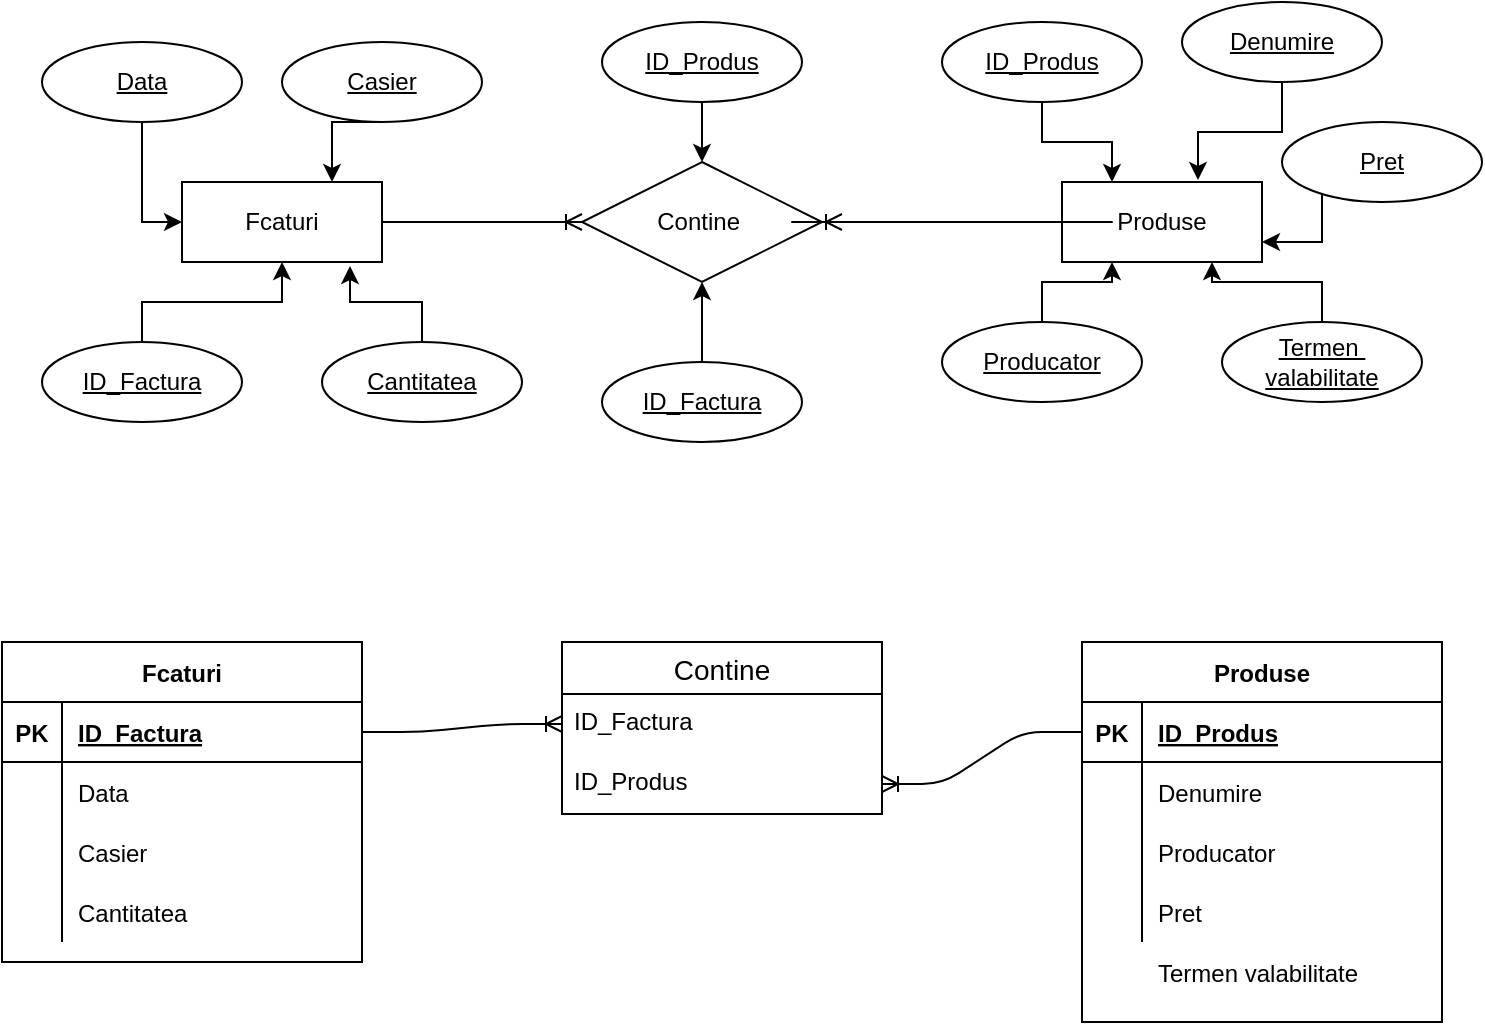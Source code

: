 <mxfile version="14.4.9" type="device"><diagram id="YcZYzuOw1gJ9gsw1uH42" name="Page-1"><mxGraphModel dx="1422" dy="788" grid="1" gridSize="10" guides="1" tooltips="1" connect="1" arrows="1" fold="1" page="1" pageScale="1" pageWidth="827" pageHeight="1169" math="0" shadow="0"><root><mxCell id="0"/><mxCell id="1" parent="0"/><mxCell id="9TQF_Zt7TUvOylDAK65U-2" value="Fcaturi" style="whiteSpace=wrap;html=1;align=center;" parent="1" vertex="1"><mxGeometry x="160" y="240" width="100" height="40" as="geometry"/></mxCell><mxCell id="9TQF_Zt7TUvOylDAK65U-3" value="Produse" style="whiteSpace=wrap;html=1;align=center;" parent="1" vertex="1"><mxGeometry x="600" y="240" width="100" height="40" as="geometry"/></mxCell><mxCell id="9TQF_Zt7TUvOylDAK65U-4" value="Contine&amp;nbsp;" style="shape=rhombus;perimeter=rhombusPerimeter;whiteSpace=wrap;html=1;align=center;" parent="1" vertex="1"><mxGeometry x="360" y="230" width="120" height="60" as="geometry"/></mxCell><mxCell id="9TQF_Zt7TUvOylDAK65U-5" value="" style="edgeStyle=entityRelationEdgeStyle;fontSize=12;html=1;endArrow=ERoneToMany;" parent="1" source="9TQF_Zt7TUvOylDAK65U-2" edge="1"><mxGeometry width="100" height="100" relative="1" as="geometry"><mxPoint x="260" y="360" as="sourcePoint"/><mxPoint x="360" y="260" as="targetPoint"/></mxGeometry></mxCell><mxCell id="9TQF_Zt7TUvOylDAK65U-14" style="edgeStyle=orthogonalEdgeStyle;rounded=0;orthogonalLoop=1;jettySize=auto;html=1;entryX=0;entryY=0.5;entryDx=0;entryDy=0;" parent="1" source="9TQF_Zt7TUvOylDAK65U-10" target="9TQF_Zt7TUvOylDAK65U-2" edge="1"><mxGeometry relative="1" as="geometry"/></mxCell><mxCell id="9TQF_Zt7TUvOylDAK65U-10" value="Data" style="ellipse;whiteSpace=wrap;html=1;align=center;fontStyle=4;" parent="1" vertex="1"><mxGeometry x="90" y="170" width="100" height="40" as="geometry"/></mxCell><mxCell id="9TQF_Zt7TUvOylDAK65U-13" style="edgeStyle=orthogonalEdgeStyle;rounded=0;orthogonalLoop=1;jettySize=auto;html=1;exitX=0.5;exitY=1;exitDx=0;exitDy=0;entryX=0.75;entryY=0;entryDx=0;entryDy=0;" parent="1" source="9TQF_Zt7TUvOylDAK65U-11" target="9TQF_Zt7TUvOylDAK65U-2" edge="1"><mxGeometry relative="1" as="geometry"/></mxCell><mxCell id="9TQF_Zt7TUvOylDAK65U-11" value="Casier" style="ellipse;whiteSpace=wrap;html=1;align=center;fontStyle=4;" parent="1" vertex="1"><mxGeometry x="210" y="170" width="100" height="40" as="geometry"/></mxCell><mxCell id="9TQF_Zt7TUvOylDAK65U-15" style="edgeStyle=orthogonalEdgeStyle;rounded=0;orthogonalLoop=1;jettySize=auto;html=1;exitX=0.5;exitY=0;exitDx=0;exitDy=0;entryX=0.5;entryY=1;entryDx=0;entryDy=0;" parent="1" source="9TQF_Zt7TUvOylDAK65U-12" target="9TQF_Zt7TUvOylDAK65U-2" edge="1"><mxGeometry relative="1" as="geometry"/></mxCell><mxCell id="9TQF_Zt7TUvOylDAK65U-12" value="ID_Factura" style="ellipse;whiteSpace=wrap;html=1;align=center;fontStyle=4;" parent="1" vertex="1"><mxGeometry x="90" y="320" width="100" height="40" as="geometry"/></mxCell><mxCell id="9TQF_Zt7TUvOylDAK65U-24" style="edgeStyle=orthogonalEdgeStyle;rounded=0;orthogonalLoop=1;jettySize=auto;html=1;entryX=0.25;entryY=0;entryDx=0;entryDy=0;" parent="1" source="9TQF_Zt7TUvOylDAK65U-16" target="9TQF_Zt7TUvOylDAK65U-3" edge="1"><mxGeometry relative="1" as="geometry"/></mxCell><mxCell id="9TQF_Zt7TUvOylDAK65U-16" value="ID_Produs" style="ellipse;whiteSpace=wrap;html=1;align=center;fontStyle=4;" parent="1" vertex="1"><mxGeometry x="540" y="160" width="100" height="40" as="geometry"/></mxCell><mxCell id="9TQF_Zt7TUvOylDAK65U-23" style="edgeStyle=orthogonalEdgeStyle;rounded=0;orthogonalLoop=1;jettySize=auto;html=1;entryX=0.68;entryY=-0.025;entryDx=0;entryDy=0;entryPerimeter=0;" parent="1" source="9TQF_Zt7TUvOylDAK65U-17" target="9TQF_Zt7TUvOylDAK65U-3" edge="1"><mxGeometry relative="1" as="geometry"/></mxCell><mxCell id="9TQF_Zt7TUvOylDAK65U-17" value="Denumire" style="ellipse;whiteSpace=wrap;html=1;align=center;fontStyle=4;" parent="1" vertex="1"><mxGeometry x="660" y="150" width="100" height="40" as="geometry"/></mxCell><mxCell id="9TQF_Zt7TUvOylDAK65U-25" style="edgeStyle=orthogonalEdgeStyle;rounded=0;orthogonalLoop=1;jettySize=auto;html=1;entryX=1;entryY=0.75;entryDx=0;entryDy=0;" parent="1" source="9TQF_Zt7TUvOylDAK65U-19" target="9TQF_Zt7TUvOylDAK65U-3" edge="1"><mxGeometry relative="1" as="geometry"><Array as="points"><mxPoint x="730" y="270"/></Array></mxGeometry></mxCell><mxCell id="9TQF_Zt7TUvOylDAK65U-19" value="Pret" style="ellipse;whiteSpace=wrap;html=1;align=center;fontStyle=4;" parent="1" vertex="1"><mxGeometry x="710" y="210" width="100" height="40" as="geometry"/></mxCell><mxCell id="9TQF_Zt7TUvOylDAK65U-27" style="edgeStyle=orthogonalEdgeStyle;rounded=0;orthogonalLoop=1;jettySize=auto;html=1;entryX=0.75;entryY=1;entryDx=0;entryDy=0;" parent="1" source="9TQF_Zt7TUvOylDAK65U-20" target="9TQF_Zt7TUvOylDAK65U-3" edge="1"><mxGeometry relative="1" as="geometry"/></mxCell><mxCell id="9TQF_Zt7TUvOylDAK65U-20" value="Termen&amp;nbsp; valabilitate" style="ellipse;whiteSpace=wrap;html=1;align=center;fontStyle=4;" parent="1" vertex="1"><mxGeometry x="680" y="310" width="100" height="40" as="geometry"/></mxCell><mxCell id="9TQF_Zt7TUvOylDAK65U-26" style="edgeStyle=orthogonalEdgeStyle;rounded=0;orthogonalLoop=1;jettySize=auto;html=1;exitX=0.5;exitY=0;exitDx=0;exitDy=0;entryX=0.25;entryY=1;entryDx=0;entryDy=0;" parent="1" source="9TQF_Zt7TUvOylDAK65U-21" target="9TQF_Zt7TUvOylDAK65U-3" edge="1"><mxGeometry relative="1" as="geometry"><mxPoint x="630" y="290" as="targetPoint"/></mxGeometry></mxCell><mxCell id="9TQF_Zt7TUvOylDAK65U-21" value="Producator" style="ellipse;whiteSpace=wrap;html=1;align=center;fontStyle=4;" parent="1" vertex="1"><mxGeometry x="540" y="310" width="100" height="40" as="geometry"/></mxCell><mxCell id="9TQF_Zt7TUvOylDAK65U-30" value="" style="edgeStyle=orthogonalEdgeStyle;rounded=0;orthogonalLoop=1;jettySize=auto;html=1;" parent="1" source="9TQF_Zt7TUvOylDAK65U-28" target="9TQF_Zt7TUvOylDAK65U-4" edge="1"><mxGeometry relative="1" as="geometry"/></mxCell><mxCell id="9TQF_Zt7TUvOylDAK65U-28" value="ID_Produs" style="ellipse;whiteSpace=wrap;html=1;align=center;fontStyle=4;" parent="1" vertex="1"><mxGeometry x="370" y="160" width="100" height="40" as="geometry"/></mxCell><mxCell id="9TQF_Zt7TUvOylDAK65U-31" value="" style="edgeStyle=orthogonalEdgeStyle;rounded=0;orthogonalLoop=1;jettySize=auto;html=1;" parent="1" source="9TQF_Zt7TUvOylDAK65U-29" target="9TQF_Zt7TUvOylDAK65U-4" edge="1"><mxGeometry relative="1" as="geometry"/></mxCell><mxCell id="9TQF_Zt7TUvOylDAK65U-29" value="ID_Factura" style="ellipse;whiteSpace=wrap;html=1;align=center;fontStyle=4;" parent="1" vertex="1"><mxGeometry x="370" y="330" width="100" height="40" as="geometry"/></mxCell><mxCell id="9TQF_Zt7TUvOylDAK65U-33" value="" style="edgeStyle=orthogonalEdgeStyle;rounded=0;orthogonalLoop=1;jettySize=auto;html=1;entryX=0.84;entryY=1.05;entryDx=0;entryDy=0;entryPerimeter=0;" parent="1" source="9TQF_Zt7TUvOylDAK65U-32" target="9TQF_Zt7TUvOylDAK65U-2" edge="1"><mxGeometry relative="1" as="geometry"/></mxCell><mxCell id="9TQF_Zt7TUvOylDAK65U-32" value="Cantitatea" style="ellipse;whiteSpace=wrap;html=1;align=center;fontStyle=4;" parent="1" vertex="1"><mxGeometry x="230" y="320" width="100" height="40" as="geometry"/></mxCell><mxCell id="9TQF_Zt7TUvOylDAK65U-34" value="Fcaturi" style="shape=table;startSize=30;container=1;collapsible=1;childLayout=tableLayout;fixedRows=1;rowLines=0;fontStyle=1;align=center;resizeLast=1;" parent="1" vertex="1"><mxGeometry x="70" y="470" width="180" height="160" as="geometry"/></mxCell><mxCell id="9TQF_Zt7TUvOylDAK65U-35" value="" style="shape=partialRectangle;collapsible=0;dropTarget=0;pointerEvents=0;fillColor=none;top=0;left=0;bottom=1;right=0;points=[[0,0.5],[1,0.5]];portConstraint=eastwest;" parent="9TQF_Zt7TUvOylDAK65U-34" vertex="1"><mxGeometry y="30" width="180" height="30" as="geometry"/></mxCell><mxCell id="9TQF_Zt7TUvOylDAK65U-36" value="PK" style="shape=partialRectangle;connectable=0;fillColor=none;top=0;left=0;bottom=0;right=0;fontStyle=1;overflow=hidden;" parent="9TQF_Zt7TUvOylDAK65U-35" vertex="1"><mxGeometry width="30" height="30" as="geometry"/></mxCell><mxCell id="9TQF_Zt7TUvOylDAK65U-37" value="ID_Factura" style="shape=partialRectangle;connectable=0;fillColor=none;top=0;left=0;bottom=0;right=0;align=left;spacingLeft=6;fontStyle=5;overflow=hidden;" parent="9TQF_Zt7TUvOylDAK65U-35" vertex="1"><mxGeometry x="30" width="150" height="30" as="geometry"/></mxCell><mxCell id="9TQF_Zt7TUvOylDAK65U-38" value="" style="shape=partialRectangle;collapsible=0;dropTarget=0;pointerEvents=0;fillColor=none;top=0;left=0;bottom=0;right=0;points=[[0,0.5],[1,0.5]];portConstraint=eastwest;" parent="9TQF_Zt7TUvOylDAK65U-34" vertex="1"><mxGeometry y="60" width="180" height="30" as="geometry"/></mxCell><mxCell id="9TQF_Zt7TUvOylDAK65U-39" value="" style="shape=partialRectangle;connectable=0;fillColor=none;top=0;left=0;bottom=0;right=0;editable=1;overflow=hidden;" parent="9TQF_Zt7TUvOylDAK65U-38" vertex="1"><mxGeometry width="30" height="30" as="geometry"/></mxCell><mxCell id="9TQF_Zt7TUvOylDAK65U-40" value="Data" style="shape=partialRectangle;connectable=0;fillColor=none;top=0;left=0;bottom=0;right=0;align=left;spacingLeft=6;overflow=hidden;" parent="9TQF_Zt7TUvOylDAK65U-38" vertex="1"><mxGeometry x="30" width="150" height="30" as="geometry"/></mxCell><mxCell id="9TQF_Zt7TUvOylDAK65U-41" value="" style="shape=partialRectangle;collapsible=0;dropTarget=0;pointerEvents=0;fillColor=none;top=0;left=0;bottom=0;right=0;points=[[0,0.5],[1,0.5]];portConstraint=eastwest;" parent="9TQF_Zt7TUvOylDAK65U-34" vertex="1"><mxGeometry y="90" width="180" height="30" as="geometry"/></mxCell><mxCell id="9TQF_Zt7TUvOylDAK65U-42" value="" style="shape=partialRectangle;connectable=0;fillColor=none;top=0;left=0;bottom=0;right=0;editable=1;overflow=hidden;" parent="9TQF_Zt7TUvOylDAK65U-41" vertex="1"><mxGeometry width="30" height="30" as="geometry"/></mxCell><mxCell id="9TQF_Zt7TUvOylDAK65U-43" value="Casier" style="shape=partialRectangle;connectable=0;fillColor=none;top=0;left=0;bottom=0;right=0;align=left;spacingLeft=6;overflow=hidden;" parent="9TQF_Zt7TUvOylDAK65U-41" vertex="1"><mxGeometry x="30" width="150" height="30" as="geometry"/></mxCell><mxCell id="9TQF_Zt7TUvOylDAK65U-44" value="" style="shape=partialRectangle;collapsible=0;dropTarget=0;pointerEvents=0;fillColor=none;top=0;left=0;bottom=0;right=0;points=[[0,0.5],[1,0.5]];portConstraint=eastwest;" parent="9TQF_Zt7TUvOylDAK65U-34" vertex="1"><mxGeometry y="120" width="180" height="30" as="geometry"/></mxCell><mxCell id="9TQF_Zt7TUvOylDAK65U-45" value="" style="shape=partialRectangle;connectable=0;fillColor=none;top=0;left=0;bottom=0;right=0;editable=1;overflow=hidden;" parent="9TQF_Zt7TUvOylDAK65U-44" vertex="1"><mxGeometry width="30" height="30" as="geometry"/></mxCell><mxCell id="9TQF_Zt7TUvOylDAK65U-46" value="Cantitatea" style="shape=partialRectangle;connectable=0;fillColor=none;top=0;left=0;bottom=0;right=0;align=left;spacingLeft=6;overflow=hidden;" parent="9TQF_Zt7TUvOylDAK65U-44" vertex="1"><mxGeometry x="30" width="150" height="30" as="geometry"/></mxCell><mxCell id="9TQF_Zt7TUvOylDAK65U-47" value="Contine" style="swimlane;fontStyle=0;childLayout=stackLayout;horizontal=1;startSize=26;horizontalStack=0;resizeParent=1;resizeParentMax=0;resizeLast=0;collapsible=1;marginBottom=0;align=center;fontSize=14;" parent="1" vertex="1"><mxGeometry x="350" y="470" width="160" height="86" as="geometry"/></mxCell><mxCell id="9TQF_Zt7TUvOylDAK65U-48" value="ID_Factura" style="text;strokeColor=none;fillColor=none;spacingLeft=4;spacingRight=4;overflow=hidden;rotatable=0;points=[[0,0.5],[1,0.5]];portConstraint=eastwest;fontSize=12;" parent="9TQF_Zt7TUvOylDAK65U-47" vertex="1"><mxGeometry y="26" width="160" height="30" as="geometry"/></mxCell><mxCell id="9TQF_Zt7TUvOylDAK65U-49" value="ID_Produs" style="text;strokeColor=none;fillColor=none;spacingLeft=4;spacingRight=4;overflow=hidden;rotatable=0;points=[[0,0.5],[1,0.5]];portConstraint=eastwest;fontSize=12;" parent="9TQF_Zt7TUvOylDAK65U-47" vertex="1"><mxGeometry y="56" width="160" height="30" as="geometry"/></mxCell><mxCell id="9TQF_Zt7TUvOylDAK65U-51" value="Produse" style="shape=table;startSize=30;container=1;collapsible=1;childLayout=tableLayout;fixedRows=1;rowLines=0;fontStyle=1;align=center;resizeLast=1;" parent="1" vertex="1"><mxGeometry x="610" y="470" width="180" height="190" as="geometry"/></mxCell><mxCell id="9TQF_Zt7TUvOylDAK65U-52" value="" style="shape=partialRectangle;collapsible=0;dropTarget=0;pointerEvents=0;fillColor=none;top=0;left=0;bottom=1;right=0;points=[[0,0.5],[1,0.5]];portConstraint=eastwest;" parent="9TQF_Zt7TUvOylDAK65U-51" vertex="1"><mxGeometry y="30" width="180" height="30" as="geometry"/></mxCell><mxCell id="9TQF_Zt7TUvOylDAK65U-53" value="PK" style="shape=partialRectangle;connectable=0;fillColor=none;top=0;left=0;bottom=0;right=0;fontStyle=1;overflow=hidden;" parent="9TQF_Zt7TUvOylDAK65U-52" vertex="1"><mxGeometry width="30" height="30" as="geometry"/></mxCell><mxCell id="9TQF_Zt7TUvOylDAK65U-54" value="ID_Produs" style="shape=partialRectangle;connectable=0;fillColor=none;top=0;left=0;bottom=0;right=0;align=left;spacingLeft=6;fontStyle=5;overflow=hidden;" parent="9TQF_Zt7TUvOylDAK65U-52" vertex="1"><mxGeometry x="30" width="150" height="30" as="geometry"/></mxCell><mxCell id="9TQF_Zt7TUvOylDAK65U-55" value="" style="shape=partialRectangle;collapsible=0;dropTarget=0;pointerEvents=0;fillColor=none;top=0;left=0;bottom=0;right=0;points=[[0,0.5],[1,0.5]];portConstraint=eastwest;" parent="9TQF_Zt7TUvOylDAK65U-51" vertex="1"><mxGeometry y="60" width="180" height="30" as="geometry"/></mxCell><mxCell id="9TQF_Zt7TUvOylDAK65U-56" value="" style="shape=partialRectangle;connectable=0;fillColor=none;top=0;left=0;bottom=0;right=0;editable=1;overflow=hidden;" parent="9TQF_Zt7TUvOylDAK65U-55" vertex="1"><mxGeometry width="30" height="30" as="geometry"/></mxCell><mxCell id="9TQF_Zt7TUvOylDAK65U-57" value="Denumire" style="shape=partialRectangle;connectable=0;fillColor=none;top=0;left=0;bottom=0;right=0;align=left;spacingLeft=6;overflow=hidden;" parent="9TQF_Zt7TUvOylDAK65U-55" vertex="1"><mxGeometry x="30" width="150" height="30" as="geometry"/></mxCell><mxCell id="9TQF_Zt7TUvOylDAK65U-58" value="" style="shape=partialRectangle;collapsible=0;dropTarget=0;pointerEvents=0;fillColor=none;top=0;left=0;bottom=0;right=0;points=[[0,0.5],[1,0.5]];portConstraint=eastwest;" parent="9TQF_Zt7TUvOylDAK65U-51" vertex="1"><mxGeometry y="90" width="180" height="30" as="geometry"/></mxCell><mxCell id="9TQF_Zt7TUvOylDAK65U-59" value="" style="shape=partialRectangle;connectable=0;fillColor=none;top=0;left=0;bottom=0;right=0;editable=1;overflow=hidden;" parent="9TQF_Zt7TUvOylDAK65U-58" vertex="1"><mxGeometry width="30" height="30" as="geometry"/></mxCell><mxCell id="9TQF_Zt7TUvOylDAK65U-60" value="Producator" style="shape=partialRectangle;connectable=0;fillColor=none;top=0;left=0;bottom=0;right=0;align=left;spacingLeft=6;overflow=hidden;" parent="9TQF_Zt7TUvOylDAK65U-58" vertex="1"><mxGeometry x="30" width="150" height="30" as="geometry"/></mxCell><mxCell id="9TQF_Zt7TUvOylDAK65U-61" value="" style="shape=partialRectangle;collapsible=0;dropTarget=0;pointerEvents=0;fillColor=none;top=0;left=0;bottom=0;right=0;points=[[0,0.5],[1,0.5]];portConstraint=eastwest;" parent="9TQF_Zt7TUvOylDAK65U-51" vertex="1"><mxGeometry y="120" width="180" height="30" as="geometry"/></mxCell><mxCell id="9TQF_Zt7TUvOylDAK65U-62" value="" style="shape=partialRectangle;connectable=0;fillColor=none;top=0;left=0;bottom=0;right=0;editable=1;overflow=hidden;" parent="9TQF_Zt7TUvOylDAK65U-61" vertex="1"><mxGeometry width="30" height="30" as="geometry"/></mxCell><mxCell id="9TQF_Zt7TUvOylDAK65U-63" value="Pret" style="shape=partialRectangle;connectable=0;fillColor=none;top=0;left=0;bottom=0;right=0;align=left;spacingLeft=6;overflow=hidden;" parent="9TQF_Zt7TUvOylDAK65U-61" vertex="1"><mxGeometry x="30" width="150" height="30" as="geometry"/></mxCell><mxCell id="9TQF_Zt7TUvOylDAK65U-64" value="Termen valabilitate" style="shape=partialRectangle;connectable=0;fillColor=none;top=0;left=0;bottom=0;right=0;align=left;spacingLeft=6;overflow=hidden;" parent="1" vertex="1"><mxGeometry x="640" y="620" width="150" height="30" as="geometry"/></mxCell><mxCell id="9TQF_Zt7TUvOylDAK65U-65" value="" style="edgeStyle=entityRelationEdgeStyle;fontSize=12;html=1;endArrow=ERoneToMany;exitX=1;exitY=0.5;exitDx=0;exitDy=0;entryX=0;entryY=0.5;entryDx=0;entryDy=0;" parent="1" source="9TQF_Zt7TUvOylDAK65U-35" target="9TQF_Zt7TUvOylDAK65U-48" edge="1"><mxGeometry width="100" height="100" relative="1" as="geometry"><mxPoint x="260" y="510" as="sourcePoint"/><mxPoint x="350" y="500" as="targetPoint"/></mxGeometry></mxCell><mxCell id="I9_WFFqBg4tfv-Xy0Ts7-1" value="" style="edgeStyle=entityRelationEdgeStyle;fontSize=12;html=1;endArrow=ERoneToMany;exitX=0;exitY=0.5;exitDx=0;exitDy=0;entryX=1;entryY=0.5;entryDx=0;entryDy=0;" edge="1" parent="1" source="9TQF_Zt7TUvOylDAK65U-52" target="9TQF_Zt7TUvOylDAK65U-49"><mxGeometry width="100" height="100" relative="1" as="geometry"><mxPoint x="520" y="490" as="sourcePoint"/><mxPoint x="620" y="390" as="targetPoint"/></mxGeometry></mxCell><mxCell id="I9_WFFqBg4tfv-Xy0Ts7-2" value="" style="edgeStyle=entityRelationEdgeStyle;fontSize=12;html=1;endArrow=ERoneToMany;exitX=0;exitY=0.5;exitDx=0;exitDy=0;" edge="1" parent="1" source="9TQF_Zt7TUvOylDAK65U-3"><mxGeometry width="100" height="100" relative="1" as="geometry"><mxPoint x="540" y="360" as="sourcePoint"/><mxPoint x="490" y="260" as="targetPoint"/></mxGeometry></mxCell></root></mxGraphModel></diagram></mxfile>